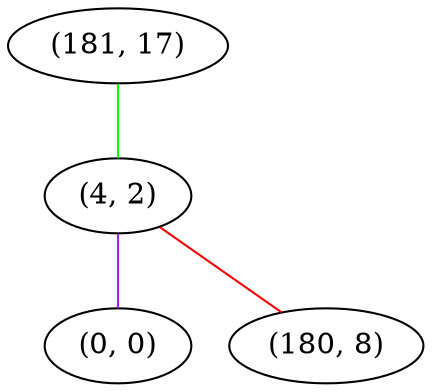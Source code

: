 graph "" {
"(181, 17)";
"(4, 2)";
"(0, 0)";
"(180, 8)";
"(181, 17)" -- "(4, 2)"  [color=green, key=0, weight=2];
"(4, 2)" -- "(0, 0)"  [color=purple, key=0, weight=4];
"(4, 2)" -- "(180, 8)"  [color=red, key=0, weight=1];
}
